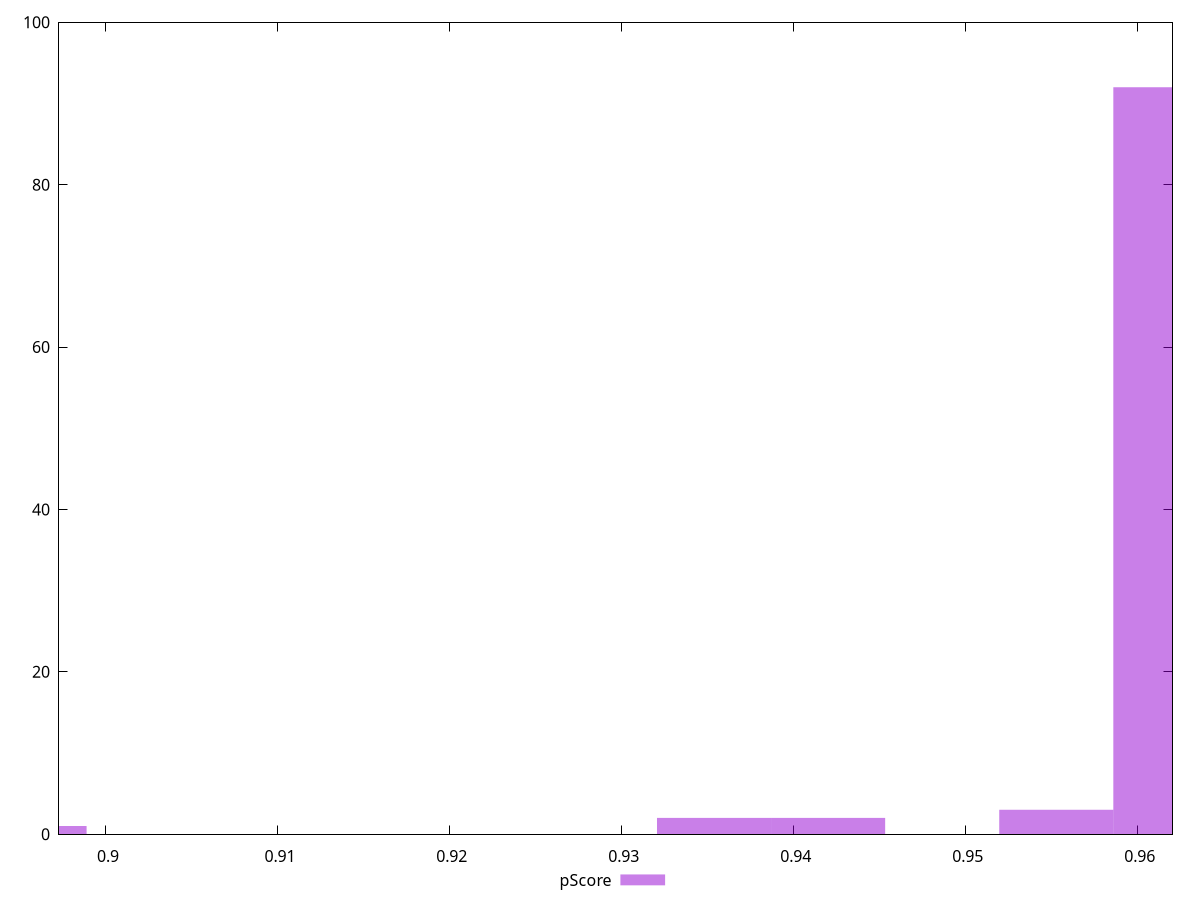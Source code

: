reset

$pScore <<EOF
0.8955597316047884 1
0.935362386342779 2
0.9618974895014394 92
0.9552637137117743 3
0.9419961621324441 2
EOF

set key outside below
set boxwidth 0.0066337757896650995
set xrange [0.8972726938904038:0.9620212466615152]
set yrange [0:100]
set trange [0:100]
set style fill transparent solid 0.5 noborder
set terminal svg size 640, 490 enhanced background rgb 'white'
set output "report_00026_2021-02-22T21:38:55.199Z/first-contentful-paint/samples/pages+cached+noadtech/pScore/histogram.svg"

plot $pScore title "pScore" with boxes

reset
